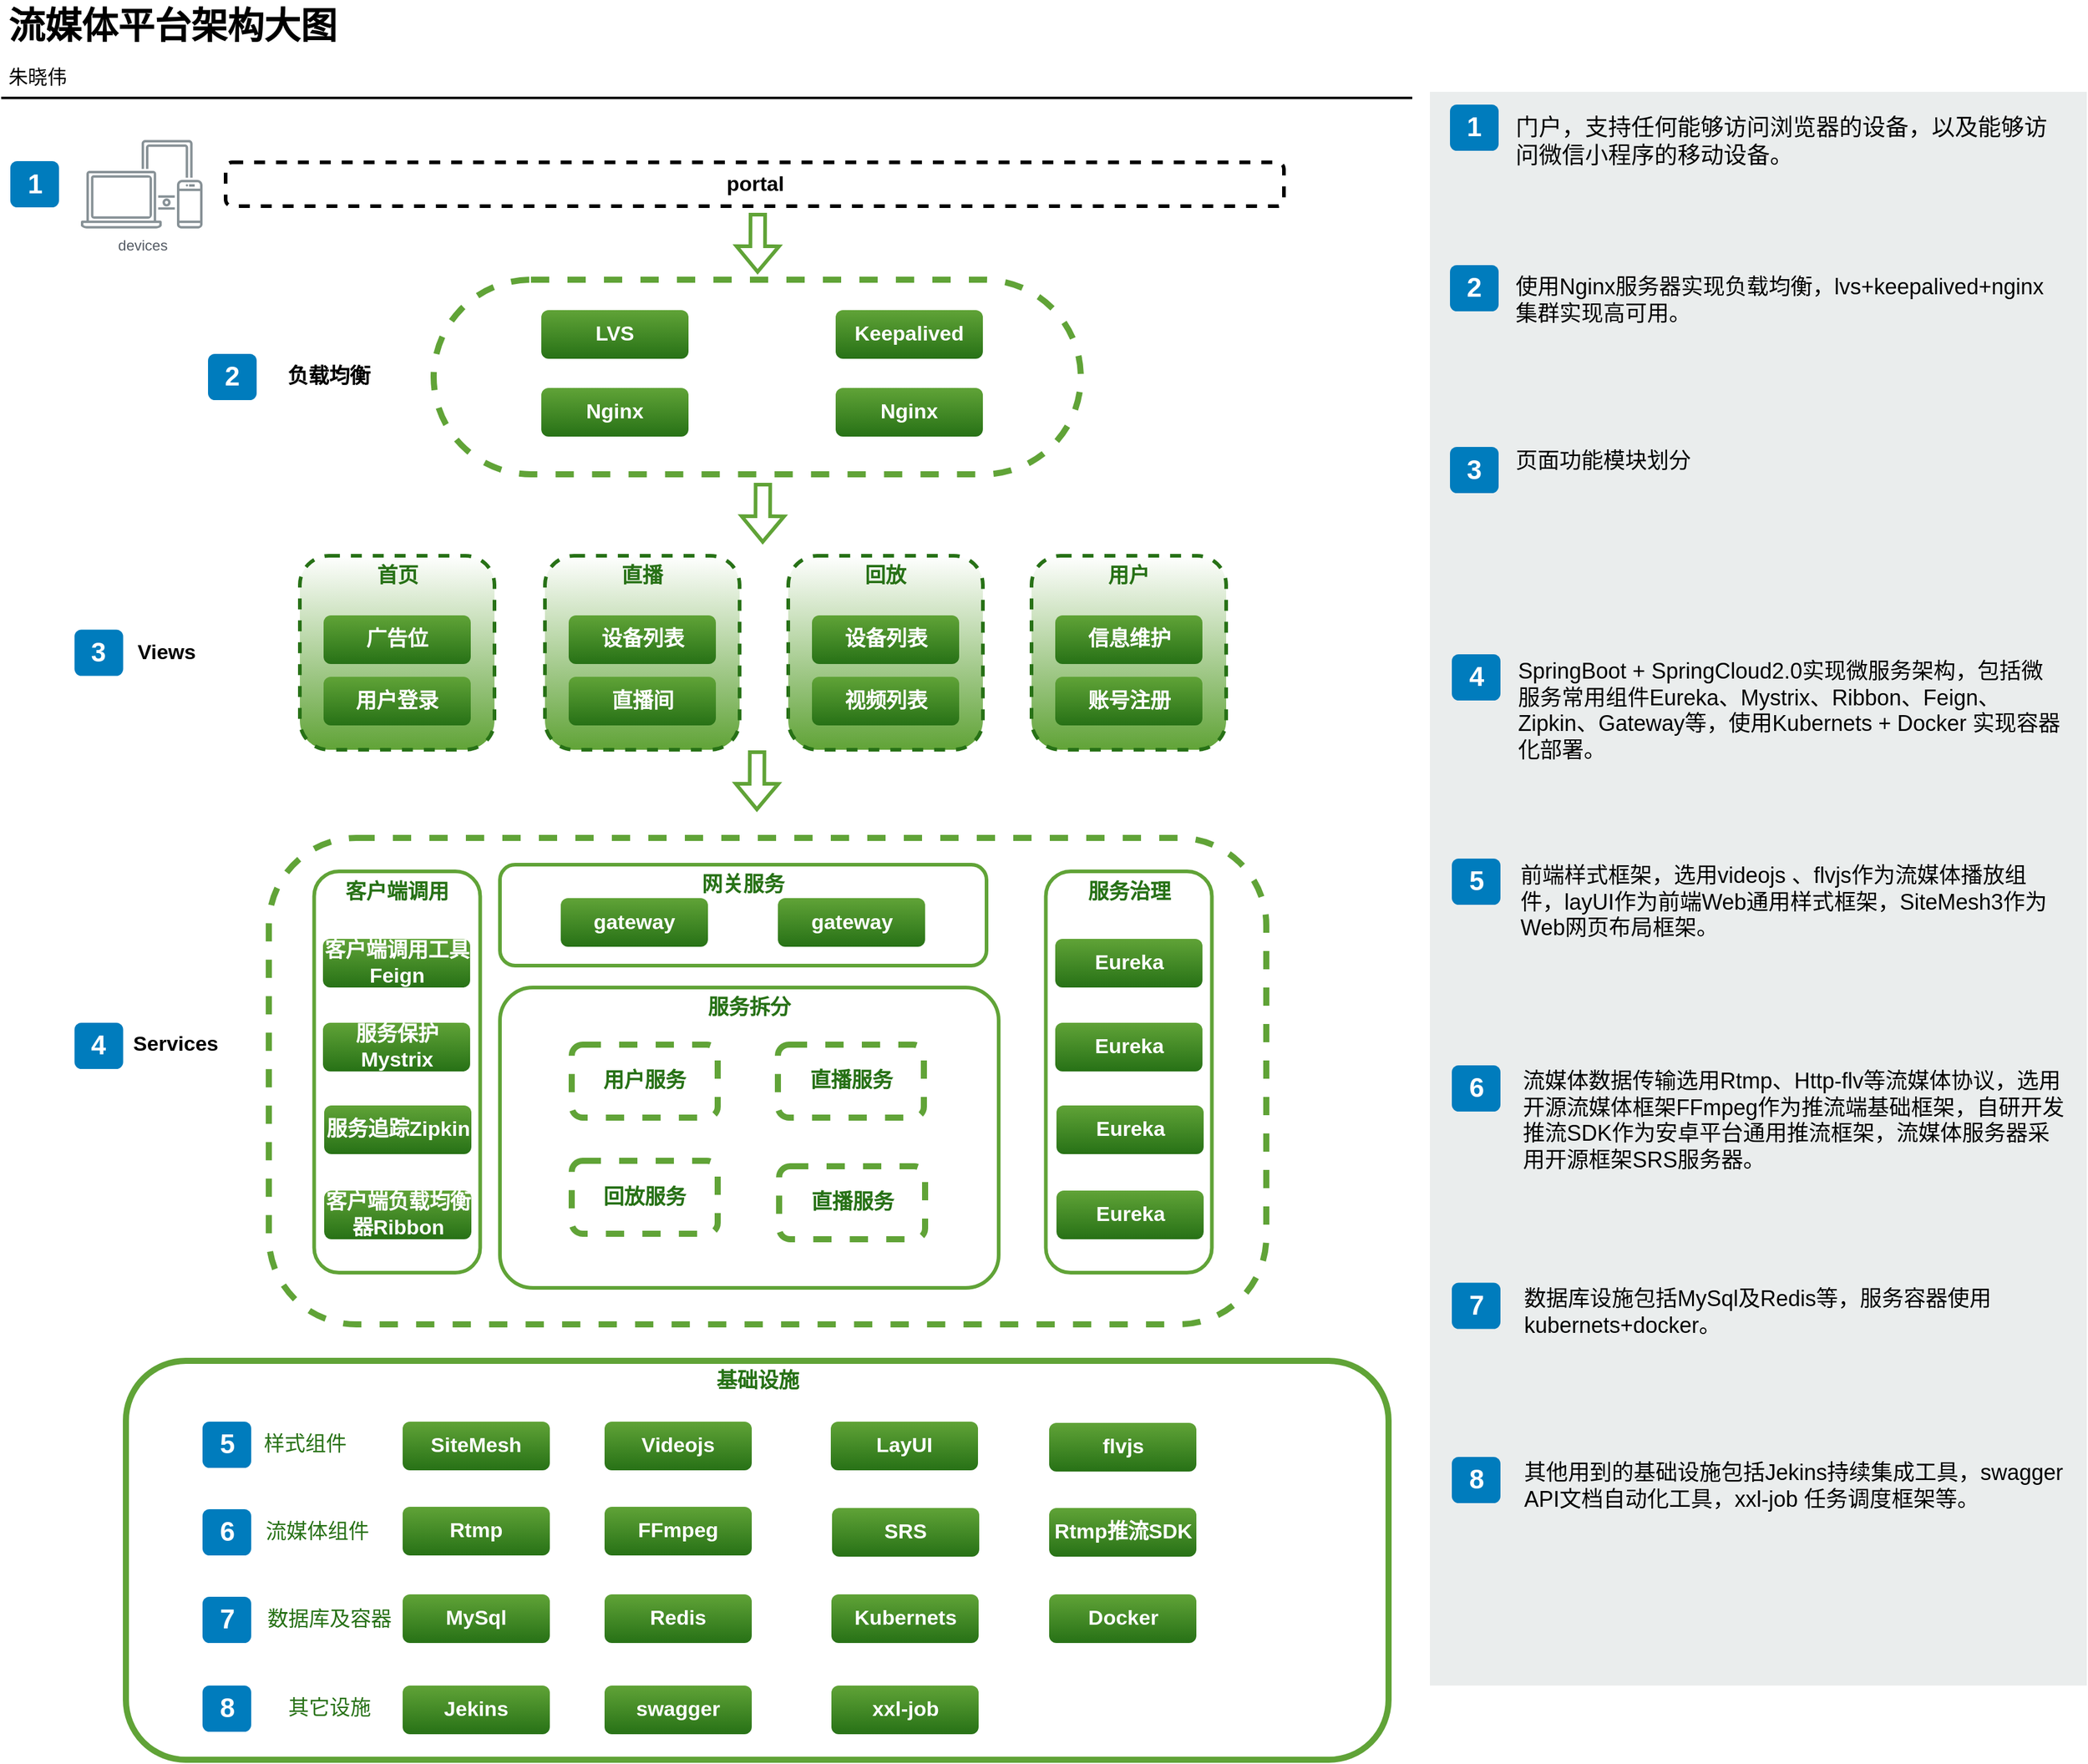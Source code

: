 <mxfile version="13.11.0" type="github">
  <diagram id="RvOlapnKrb3wd_bGB16z" name="Page-1">
    <mxGraphModel dx="846" dy="-2611" grid="1" gridSize="10" guides="1" tooltips="1" connect="1" arrows="1" fold="1" page="1" pageScale="1" pageWidth="827" pageHeight="1169" math="0" shadow="0">
      <root>
        <mxCell id="0" />
        <mxCell id="1" parent="0" />
        <mxCell id="OIX_POswV1e51lXpxc2r-35" value="流媒体平台架构大图" style="text;html=1;resizable=0;points=[];autosize=1;align=left;verticalAlign=top;spacingTop=-4;fontSize=30;fontStyle=1" parent="1" vertex="1">
          <mxGeometry x="1274" y="4063.5" width="290" height="40" as="geometry" />
        </mxCell>
        <mxCell id="OIX_POswV1e51lXpxc2r-36" value="朱晓伟" style="text;html=1;resizable=0;points=[];autosize=1;align=left;verticalAlign=top;spacingTop=-4;fontSize=16;" parent="1" vertex="1">
          <mxGeometry x="1274" y="4113.5" width="60" height="20" as="geometry" />
        </mxCell>
        <mxCell id="OIX_POswV1e51lXpxc2r-38" value="" style="line;strokeWidth=2;html=1;fontSize=14;" parent="1" vertex="1">
          <mxGeometry x="1270" y="4138.5" width="1160" height="10" as="geometry" />
        </mxCell>
        <mxCell id="OIX_POswV1e51lXpxc2r-60" value="" style="rounded=0;whiteSpace=wrap;html=1;fillColor=#EAEDED;fontSize=22;fontColor=#FFFFFF;strokeColor=none;labelBackgroundColor=none;" parent="1" vertex="1">
          <mxGeometry x="2444.5" y="4138.5" width="540" height="1310.5" as="geometry" />
        </mxCell>
        <mxCell id="OIX_POswV1e51lXpxc2r-61" value="1" style="rounded=1;whiteSpace=wrap;html=1;fillColor=#007CBD;strokeColor=none;fontColor=#FFFFFF;fontStyle=1;fontSize=22;labelBackgroundColor=none;" parent="1" vertex="1">
          <mxGeometry x="2461" y="4149" width="40" height="38" as="geometry" />
        </mxCell>
        <mxCell id="OIX_POswV1e51lXpxc2r-62" value="2" style="rounded=1;whiteSpace=wrap;html=1;fillColor=#007CBD;strokeColor=none;fontColor=#FFFFFF;fontStyle=1;fontSize=22;labelBackgroundColor=none;" parent="1" vertex="1">
          <mxGeometry x="2461" y="4281" width="40" height="38" as="geometry" />
        </mxCell>
        <mxCell id="OIX_POswV1e51lXpxc2r-63" value="3" style="rounded=1;whiteSpace=wrap;html=1;fillColor=#007CBD;strokeColor=none;fontColor=#FFFFFF;fontStyle=1;fontSize=22;labelBackgroundColor=none;" parent="1" vertex="1">
          <mxGeometry x="2461" y="4430.5" width="40" height="38" as="geometry" />
        </mxCell>
        <mxCell id="OIX_POswV1e51lXpxc2r-64" value="4" style="rounded=1;whiteSpace=wrap;html=1;fillColor=#007CBD;strokeColor=none;fontColor=#FFFFFF;fontStyle=1;fontSize=22;labelBackgroundColor=none;" parent="1" vertex="1">
          <mxGeometry x="2462.5" y="4601" width="40" height="38" as="geometry" />
        </mxCell>
        <mxCell id="OIX_POswV1e51lXpxc2r-65" value="5" style="rounded=1;whiteSpace=wrap;html=1;fillColor=#007CBD;strokeColor=none;fontColor=#FFFFFF;fontStyle=1;fontSize=22;labelBackgroundColor=none;" parent="1" vertex="1">
          <mxGeometry x="2462.5" y="4769" width="40" height="38" as="geometry" />
        </mxCell>
        <mxCell id="OIX_POswV1e51lXpxc2r-66" value="6" style="rounded=1;whiteSpace=wrap;html=1;fillColor=#007CBD;strokeColor=none;fontColor=#FFFFFF;fontStyle=1;fontSize=22;labelBackgroundColor=none;" parent="1" vertex="1">
          <mxGeometry x="2462.5" y="4939" width="40" height="38" as="geometry" />
        </mxCell>
        <mxCell id="OIX_POswV1e51lXpxc2r-67" value="7" style="rounded=1;whiteSpace=wrap;html=1;fillColor=#007CBD;strokeColor=none;fontColor=#FFFFFF;fontStyle=1;fontSize=22;labelBackgroundColor=none;" parent="1" vertex="1">
          <mxGeometry x="2462.5" y="5117.75" width="40" height="38" as="geometry" />
        </mxCell>
        <mxCell id="OIX_POswV1e51lXpxc2r-70" value="&lt;span style=&quot;font-size: 19px&quot;&gt;门户，支持任何能够访问浏览器的设备，以及能够访问微信小程序的移动设备。&lt;/span&gt;" style="text;html=1;align=left;verticalAlign=top;spacingTop=-4;fontSize=19;labelBackgroundColor=none;whiteSpace=wrap;" parent="1" vertex="1">
          <mxGeometry x="2512.5" y="4153.5" width="449" height="113" as="geometry" />
        </mxCell>
        <mxCell id="OIX_POswV1e51lXpxc2r-71" value="&lt;span style=&quot;font-size: 18px&quot;&gt;使用Nginx服务器实现负载均衡，lvs+keepalived+nginx集群实现高可用。&lt;/span&gt;" style="text;html=1;align=left;verticalAlign=top;spacingTop=-4;fontSize=18;labelBackgroundColor=none;whiteSpace=wrap;" parent="1" vertex="1">
          <mxGeometry x="2513" y="4286" width="450" height="115" as="geometry" />
        </mxCell>
        <mxCell id="OIX_POswV1e51lXpxc2r-72" value="页面功能模块划分" style="text;html=1;align=left;verticalAlign=top;spacingTop=-4;fontSize=18;labelBackgroundColor=none;whiteSpace=wrap;" parent="1" vertex="1">
          <mxGeometry x="2513" y="4429" width="450" height="117" as="geometry" />
        </mxCell>
        <mxCell id="OIX_POswV1e51lXpxc2r-73" value="SpringBoot + SpringCloud2.0实现微服务架构，包括微服务常用组件Eureka、Mystrix、Ribbon、Feign、Zipkin、Gateway等，使用Kubernets + Docker 实现容器化部署。" style="text;html=1;align=left;verticalAlign=top;spacingTop=-4;fontSize=18;labelBackgroundColor=none;whiteSpace=wrap;" parent="1" vertex="1">
          <mxGeometry x="2514.5" y="4601.5" width="450" height="121" as="geometry" />
        </mxCell>
        <mxCell id="OIX_POswV1e51lXpxc2r-74" value="&lt;span style=&quot;font-size: 18px;&quot;&gt;前端样式框架，选用videojs 、flvjs作为流媒体播放组件，layUI作为前端Web通用样式框架，SiteMesh3作为Web网页布局框架。&lt;/span&gt;" style="text;html=1;align=left;verticalAlign=top;spacingTop=-4;fontSize=18;labelBackgroundColor=none;whiteSpace=wrap;" parent="1" vertex="1">
          <mxGeometry x="2517" y="4769.5" width="449" height="114" as="geometry" />
        </mxCell>
        <mxCell id="OIX_POswV1e51lXpxc2r-75" value="&lt;span style=&quot;font-size: 18px;&quot;&gt;流媒体数据传输选用Rtmp、Http-flv等流媒体协议，选用开源流媒体框架FFmpeg作为推流端基础框架，自研开发推流SDK作为安卓平台通用推流框架，流媒体服务器采用开源框架SRS服务器。&lt;/span&gt;" style="text;html=1;align=left;verticalAlign=top;spacingTop=-4;fontSize=18;labelBackgroundColor=none;whiteSpace=wrap;" parent="1" vertex="1">
          <mxGeometry x="2519" y="4939" width="450" height="118" as="geometry" />
        </mxCell>
        <mxCell id="OIX_POswV1e51lXpxc2r-76" value="&lt;span style=&quot;font-size: 18px;&quot;&gt;数据库设施包括MySql及Redis等，服务容器使用kubernets+docker。&lt;/span&gt;" style="text;html=1;align=left;verticalAlign=top;spacingTop=-4;fontSize=18;labelBackgroundColor=none;whiteSpace=wrap;" parent="1" vertex="1">
          <mxGeometry x="2519.5" y="5117.75" width="449" height="113" as="geometry" />
        </mxCell>
        <mxCell id="OIX_POswV1e51lXpxc2r-82" value="devices" style="outlineConnect=0;gradientColor=none;fontColor=#545B64;strokeColor=none;fillColor=#879196;dashed=0;verticalLabelPosition=bottom;verticalAlign=top;align=center;html=1;fontSize=12;fontStyle=0;aspect=fixed;shape=mxgraph.aws4.illustration_devices;pointerEvents=1" parent="1" vertex="1">
          <mxGeometry x="1335.5" y="4178" width="100" height="73" as="geometry" />
        </mxCell>
        <mxCell id="OIX_POswV1e51lXpxc2r-83" value="&lt;b&gt;portal&lt;/b&gt;" style="rounded=1;whiteSpace=wrap;html=1;fontSize=17;dashed=1;strokeWidth=3;" parent="1" vertex="1">
          <mxGeometry x="1454.5" y="4196.5" width="870" height="36" as="geometry" />
        </mxCell>
        <mxCell id="OIX_POswV1e51lXpxc2r-84" value="1" style="rounded=1;whiteSpace=wrap;html=1;fillColor=#007CBD;strokeColor=none;fontColor=#FFFFFF;fontStyle=1;fontSize=22;" parent="1" vertex="1">
          <mxGeometry x="1277.5" y="4195.5" width="40" height="38" as="geometry" />
        </mxCell>
        <mxCell id="OIX_POswV1e51lXpxc2r-122" value="2" style="rounded=1;whiteSpace=wrap;html=1;fillColor=#007CBD;strokeColor=none;fontColor=#FFFFFF;fontStyle=1;fontSize=22;" parent="1" vertex="1">
          <mxGeometry x="1440" y="4354" width="40" height="38" as="geometry" />
        </mxCell>
        <mxCell id="OIX_POswV1e51lXpxc2r-121" value="" style="shape=flexArrow;endArrow=classic;html=1;fontSize=17;fontColor=#277116;strokeColor=#60A337;strokeWidth=3;sketch=0;rounded=0;" parent="1" edge="1">
          <mxGeometry x="1625.5" y="4238" width="50" height="50" as="geometry">
            <mxPoint x="1892" y="4238" as="sourcePoint" />
            <mxPoint x="1891.808" y="4288" as="targetPoint" />
          </mxGeometry>
        </mxCell>
        <mxCell id="OIX_POswV1e51lXpxc2r-117" value="" style="rounded=1;whiteSpace=wrap;html=1;dashed=1;strokeWidth=5;fillColor=#FFFFFF;fontSize=17;fontColor=#277116;strokeColor=#60A337;arcSize=50;" parent="1" vertex="1">
          <mxGeometry x="1625.5" y="4293" width="532" height="160" as="geometry" />
        </mxCell>
        <mxCell id="OIX_POswV1e51lXpxc2r-81" value="&lt;font color=&quot;#ffffff&quot; style=&quot;font-size: 17px&quot;&gt;Nginx&lt;/font&gt;" style="rounded=1;whiteSpace=wrap;html=1;gradientColor=#277116;fillColor=#60A337;fontSize=17;strokeColor=none;fontStyle=1" parent="1" vertex="1">
          <mxGeometry x="1714" y="4382" width="121" height="40" as="geometry" />
        </mxCell>
        <mxCell id="OIX_POswV1e51lXpxc2r-94" value="&lt;font color=&quot;#ffffff&quot; style=&quot;font-size: 17px&quot;&gt;LVS&lt;/font&gt;" style="rounded=1;whiteSpace=wrap;html=1;gradientColor=#277116;fillColor=#60A337;fontSize=17;strokeColor=none;fontStyle=1" parent="1" vertex="1">
          <mxGeometry x="1714" y="4318" width="121" height="40" as="geometry" />
        </mxCell>
        <mxCell id="OIX_POswV1e51lXpxc2r-95" value="&lt;font color=&quot;#ffffff&quot;&gt;Keepalived&lt;/font&gt;" style="rounded=1;whiteSpace=wrap;html=1;gradientColor=#277116;fillColor=#60A337;fontSize=17;strokeColor=none;fontStyle=1" parent="1" vertex="1">
          <mxGeometry x="1956" y="4318" width="121" height="40" as="geometry" />
        </mxCell>
        <mxCell id="OIX_POswV1e51lXpxc2r-124" value="&lt;font color=&quot;#ffffff&quot; style=&quot;font-size: 17px&quot;&gt;Nginx&lt;/font&gt;" style="rounded=1;whiteSpace=wrap;html=1;gradientColor=#277116;fillColor=#60A337;fontSize=17;strokeColor=none;fontStyle=1" parent="1" vertex="1">
          <mxGeometry x="1956" y="4382" width="121" height="40" as="geometry" />
        </mxCell>
        <mxCell id="OIX_POswV1e51lXpxc2r-127" value="" style="shape=flexArrow;endArrow=classic;html=1;fontSize=17;fontColor=#277116;strokeColor=#60A337;strokeWidth=3;sketch=0;rounded=0;" parent="1" edge="1">
          <mxGeometry x="1629.7" y="4460" width="50" height="50" as="geometry">
            <mxPoint x="1896.2" y="4460" as="sourcePoint" />
            <mxPoint x="1896.008" y="4510" as="targetPoint" />
          </mxGeometry>
        </mxCell>
        <mxCell id="OIX_POswV1e51lXpxc2r-128" value="3" style="rounded=1;whiteSpace=wrap;html=1;fillColor=#007CBD;strokeColor=none;fontColor=#FFFFFF;fontStyle=1;fontSize=22;" parent="1" vertex="1">
          <mxGeometry x="1330.25" y="4580.75" width="40" height="38" as="geometry" />
        </mxCell>
        <mxCell id="OIX_POswV1e51lXpxc2r-129" value="&lt;font color=&quot;#000000&quot;&gt;Views&lt;/font&gt;" style="text;html=1;strokeColor=none;fillColor=none;align=center;verticalAlign=middle;whiteSpace=wrap;rounded=0;fontSize=17;fontColor=#277116;fontStyle=1" parent="1" vertex="1">
          <mxGeometry x="1385.5" y="4589.75" width="40" height="20" as="geometry" />
        </mxCell>
        <mxCell id="OIX_POswV1e51lXpxc2r-130" value="&lt;font color=&quot;#000000&quot;&gt;负载均衡&lt;/font&gt;" style="text;html=1;strokeColor=none;fillColor=none;align=center;verticalAlign=middle;whiteSpace=wrap;rounded=0;fontSize=17;fontColor=#277116;fontStyle=1" parent="1" vertex="1">
          <mxGeometry x="1498" y="4363" width="83" height="20" as="geometry" />
        </mxCell>
        <mxCell id="OIX_POswV1e51lXpxc2r-154" value="4" style="rounded=1;whiteSpace=wrap;html=1;fillColor=#007CBD;strokeColor=none;fontColor=#FFFFFF;fontStyle=1;fontSize=22;" parent="1" vertex="1">
          <mxGeometry x="1330.25" y="4904" width="40" height="38" as="geometry" />
        </mxCell>
        <mxCell id="OIX_POswV1e51lXpxc2r-155" value="&lt;font color=&quot;#000000&quot;&gt;Services&lt;/font&gt;" style="text;html=1;strokeColor=none;fillColor=none;align=center;verticalAlign=middle;whiteSpace=wrap;rounded=0;fontSize=17;fontColor=#277116;fontStyle=1" parent="1" vertex="1">
          <mxGeometry x="1385.5" y="4911.5" width="54.5" height="20" as="geometry" />
        </mxCell>
        <mxCell id="OIX_POswV1e51lXpxc2r-172" value="" style="group" parent="1" vertex="1" connectable="0">
          <mxGeometry x="1490" y="4752" width="820" height="400" as="geometry" />
        </mxCell>
        <mxCell id="OIX_POswV1e51lXpxc2r-149" value="" style="rounded=1;whiteSpace=wrap;html=1;dashed=1;strokeWidth=5;fillColor=#FFFFFF;fontSize=17;fontColor=#277116;strokeColor=#60A337;arcSize=18;" parent="OIX_POswV1e51lXpxc2r-172" vertex="1">
          <mxGeometry width="820" height="400" as="geometry" />
        </mxCell>
        <mxCell id="OIX_POswV1e51lXpxc2r-150" value="服务拆分" style="rounded=1;whiteSpace=wrap;html=1;strokeColor=#60A337;strokeWidth=3;fillColor=#FFFFFF;gradientColor=none;fontSize=17;fontColor=#277116;arcSize=11;fontStyle=1;verticalAlign=top;" parent="OIX_POswV1e51lXpxc2r-172" vertex="1">
          <mxGeometry x="190" y="123" width="410" height="247" as="geometry" />
        </mxCell>
        <mxCell id="OIX_POswV1e51lXpxc2r-152" value="&lt;b&gt;网关服务&lt;/b&gt;" style="rounded=1;whiteSpace=wrap;html=1;strokeColor=#60A337;strokeWidth=3;fillColor=#FFFFFF;gradientColor=none;fontSize=17;fontColor=#277116;verticalAlign=top;" parent="OIX_POswV1e51lXpxc2r-172" vertex="1">
          <mxGeometry x="190" y="22" width="400" height="83" as="geometry" />
        </mxCell>
        <mxCell id="OIX_POswV1e51lXpxc2r-102" value="&lt;font color=&quot;#ffffff&quot; style=&quot;font-size: 17px&quot;&gt;gateway&lt;/font&gt;" style="rounded=1;whiteSpace=wrap;html=1;gradientColor=#277116;fillColor=#60A337;fontSize=17;strokeColor=none;fontStyle=1" parent="OIX_POswV1e51lXpxc2r-172" vertex="1">
          <mxGeometry x="240" y="49.5" width="121" height="40" as="geometry" />
        </mxCell>
        <mxCell id="OIX_POswV1e51lXpxc2r-153" value="&lt;font color=&quot;#ffffff&quot; style=&quot;font-size: 17px&quot;&gt;gateway&lt;/font&gt;" style="rounded=1;whiteSpace=wrap;html=1;gradientColor=#277116;fillColor=#60A337;fontSize=17;strokeColor=none;fontStyle=1" parent="OIX_POswV1e51lXpxc2r-172" vertex="1">
          <mxGeometry x="418.5" y="49.5" width="121" height="40" as="geometry" />
        </mxCell>
        <mxCell id="OIX_POswV1e51lXpxc2r-156" value="&lt;b&gt;服务治理&lt;/b&gt;" style="rounded=1;whiteSpace=wrap;html=1;strokeColor=#60A337;strokeWidth=3;fillColor=#FFFFFF;gradientColor=none;fontSize=17;fontColor=#277116;verticalAlign=top;" parent="OIX_POswV1e51lXpxc2r-172" vertex="1">
          <mxGeometry x="638.75" y="27.5" width="136.5" height="330" as="geometry" />
        </mxCell>
        <mxCell id="OIX_POswV1e51lXpxc2r-99" value="&lt;font color=&quot;#ffffff&quot; style=&quot;font-size: 17px&quot;&gt;Eureka&lt;/font&gt;" style="rounded=1;whiteSpace=wrap;html=1;gradientColor=#277116;fillColor=#60A337;fontSize=17;strokeColor=none;fontStyle=1" parent="OIX_POswV1e51lXpxc2r-172" vertex="1">
          <mxGeometry x="646.5" y="83" width="121" height="40" as="geometry" />
        </mxCell>
        <mxCell id="OIX_POswV1e51lXpxc2r-157" value="&lt;font color=&quot;#ffffff&quot; style=&quot;font-size: 17px&quot;&gt;Eureka&lt;/font&gt;" style="rounded=1;whiteSpace=wrap;html=1;gradientColor=#277116;fillColor=#60A337;fontSize=17;strokeColor=none;fontStyle=1" parent="OIX_POswV1e51lXpxc2r-172" vertex="1">
          <mxGeometry x="646.5" y="152" width="121" height="40" as="geometry" />
        </mxCell>
        <mxCell id="OIX_POswV1e51lXpxc2r-158" value="&lt;font color=&quot;#ffffff&quot; style=&quot;font-size: 17px&quot;&gt;Eureka&lt;/font&gt;" style="rounded=1;whiteSpace=wrap;html=1;gradientColor=#277116;fillColor=#60A337;fontSize=17;strokeColor=none;fontStyle=1" parent="OIX_POswV1e51lXpxc2r-172" vertex="1">
          <mxGeometry x="647.5" y="220" width="121" height="40" as="geometry" />
        </mxCell>
        <mxCell id="OIX_POswV1e51lXpxc2r-159" value="&lt;font color=&quot;#ffffff&quot; style=&quot;font-size: 17px&quot;&gt;Eureka&lt;/font&gt;" style="rounded=1;whiteSpace=wrap;html=1;gradientColor=#277116;fillColor=#60A337;fontSize=17;strokeColor=none;fontStyle=1" parent="OIX_POswV1e51lXpxc2r-172" vertex="1">
          <mxGeometry x="647.5" y="290" width="121" height="40" as="geometry" />
        </mxCell>
        <mxCell id="OIX_POswV1e51lXpxc2r-160" value="&lt;b&gt;客户端调用&lt;/b&gt;" style="rounded=1;whiteSpace=wrap;html=1;strokeColor=#60A337;strokeWidth=3;fillColor=#FFFFFF;gradientColor=none;fontSize=17;fontColor=#277116;verticalAlign=top;" parent="OIX_POswV1e51lXpxc2r-172" vertex="1">
          <mxGeometry x="37.25" y="27.5" width="136.5" height="330" as="geometry" />
        </mxCell>
        <mxCell id="OIX_POswV1e51lXpxc2r-161" value="&lt;span style=&quot;color: rgb(255 , 255 , 255)&quot;&gt;客户端调用工具Feign&lt;/span&gt;" style="rounded=1;whiteSpace=wrap;html=1;gradientColor=#277116;fillColor=#60A337;fontSize=17;strokeColor=none;fontStyle=1" parent="OIX_POswV1e51lXpxc2r-172" vertex="1">
          <mxGeometry x="44.5" y="83" width="121" height="40" as="geometry" />
        </mxCell>
        <mxCell id="OIX_POswV1e51lXpxc2r-162" value="&lt;font color=&quot;#ffffff&quot;&gt;服务保护Mystrix&lt;/font&gt;" style="rounded=1;whiteSpace=wrap;html=1;gradientColor=#277116;fillColor=#60A337;fontSize=17;strokeColor=none;fontStyle=1" parent="OIX_POswV1e51lXpxc2r-172" vertex="1">
          <mxGeometry x="44.5" y="152" width="121" height="40" as="geometry" />
        </mxCell>
        <mxCell id="OIX_POswV1e51lXpxc2r-163" value="&lt;font color=&quot;#ffffff&quot;&gt;服务追踪Zipkin&lt;/font&gt;" style="rounded=1;whiteSpace=wrap;html=1;gradientColor=#277116;fillColor=#60A337;fontSize=17;strokeColor=none;fontStyle=1" parent="OIX_POswV1e51lXpxc2r-172" vertex="1">
          <mxGeometry x="45.5" y="220" width="121" height="40" as="geometry" />
        </mxCell>
        <mxCell id="OIX_POswV1e51lXpxc2r-164" value="&lt;font color=&quot;#ffffff&quot;&gt;客户端负载均衡器Ribbon&lt;/font&gt;" style="rounded=1;whiteSpace=wrap;html=1;gradientColor=#277116;fillColor=#60A337;fontSize=17;strokeColor=none;fontStyle=1" parent="OIX_POswV1e51lXpxc2r-172" vertex="1">
          <mxGeometry x="45.5" y="290" width="121" height="40" as="geometry" />
        </mxCell>
        <mxCell id="OIX_POswV1e51lXpxc2r-165" value="用户服务" style="rounded=1;whiteSpace=wrap;html=1;strokeColor=#60A337;strokeWidth=5;fillColor=#FFFFFF;gradientColor=none;fontSize=17;fontColor=#277116;dashed=1;fontStyle=1" parent="OIX_POswV1e51lXpxc2r-172" vertex="1">
          <mxGeometry x="249" y="170" width="120" height="60" as="geometry" />
        </mxCell>
        <mxCell id="OIX_POswV1e51lXpxc2r-169" value="直播服务" style="rounded=1;whiteSpace=wrap;html=1;strokeColor=#60A337;strokeWidth=5;fillColor=#FFFFFF;gradientColor=none;fontSize=17;fontColor=#277116;dashed=1;fontStyle=1" parent="OIX_POswV1e51lXpxc2r-172" vertex="1">
          <mxGeometry x="418.5" y="170" width="120" height="60" as="geometry" />
        </mxCell>
        <mxCell id="OIX_POswV1e51lXpxc2r-170" value="回放服务" style="rounded=1;whiteSpace=wrap;html=1;strokeColor=#60A337;strokeWidth=5;fillColor=#FFFFFF;gradientColor=none;fontSize=17;fontColor=#277116;dashed=1;fontStyle=1" parent="OIX_POswV1e51lXpxc2r-172" vertex="1">
          <mxGeometry x="249" y="265.5" width="120" height="60" as="geometry" />
        </mxCell>
        <mxCell id="OIX_POswV1e51lXpxc2r-171" value="直播服务" style="rounded=1;whiteSpace=wrap;html=1;strokeColor=#60A337;strokeWidth=5;fillColor=#FFFFFF;gradientColor=none;fontSize=17;fontColor=#277116;dashed=1;fontStyle=1" parent="OIX_POswV1e51lXpxc2r-172" vertex="1">
          <mxGeometry x="419.5" y="270" width="120" height="60" as="geometry" />
        </mxCell>
        <mxCell id="OIX_POswV1e51lXpxc2r-173" value="" style="group" parent="1" vertex="1" connectable="0">
          <mxGeometry x="1515.5" y="4520" width="761.5" height="159.5" as="geometry" />
        </mxCell>
        <mxCell id="OIX_POswV1e51lXpxc2r-141" value="" style="group" parent="OIX_POswV1e51lXpxc2r-173" vertex="1" connectable="0">
          <mxGeometry x="401.5" width="160" height="159.5" as="geometry" />
        </mxCell>
        <mxCell id="OIX_POswV1e51lXpxc2r-138" value="回放" style="rounded=1;whiteSpace=wrap;html=1;fontSize=17;strokeColor=#277116;strokeWidth=3;fontColor=#277116;fontStyle=1;dashed=1;fillColor=#FFFFFF;gradientColor=#60A337;verticalAlign=top;" parent="OIX_POswV1e51lXpxc2r-141" vertex="1">
          <mxGeometry width="160" height="159.5" as="geometry" />
        </mxCell>
        <mxCell id="OIX_POswV1e51lXpxc2r-139" value="&lt;font color=&quot;#ffffff&quot; style=&quot;font-size: 17px&quot;&gt;视频列表&lt;/font&gt;" style="rounded=1;whiteSpace=wrap;html=1;gradientColor=#277116;fillColor=#60A337;fontSize=17;strokeColor=none;fontStyle=1" parent="OIX_POswV1e51lXpxc2r-141" vertex="1">
          <mxGeometry x="19.5" y="99.5" width="121" height="40" as="geometry" />
        </mxCell>
        <mxCell id="OIX_POswV1e51lXpxc2r-140" value="&lt;font color=&quot;#ffffff&quot; style=&quot;font-size: 17px&quot;&gt;设备列表&lt;/font&gt;" style="rounded=1;whiteSpace=wrap;html=1;gradientColor=#277116;fillColor=#60A337;fontSize=17;strokeColor=none;fontStyle=1" parent="OIX_POswV1e51lXpxc2r-141" vertex="1">
          <mxGeometry x="19.5" y="49" width="121" height="40" as="geometry" />
        </mxCell>
        <mxCell id="OIX_POswV1e51lXpxc2r-142" value="" style="group" parent="OIX_POswV1e51lXpxc2r-173" vertex="1" connectable="0">
          <mxGeometry x="201.5" width="160" height="159.5" as="geometry" />
        </mxCell>
        <mxCell id="OIX_POswV1e51lXpxc2r-135" value="直播" style="rounded=1;whiteSpace=wrap;html=1;fontSize=17;strokeColor=#277116;strokeWidth=3;fontColor=#277116;fontStyle=1;dashed=1;fillColor=#FFFFFF;gradientColor=#60A337;verticalAlign=top;" parent="OIX_POswV1e51lXpxc2r-142" vertex="1">
          <mxGeometry width="160" height="159.5" as="geometry" />
        </mxCell>
        <mxCell id="OIX_POswV1e51lXpxc2r-136" value="&lt;font color=&quot;#ffffff&quot; style=&quot;font-size: 17px&quot;&gt;直播间&lt;/font&gt;" style="rounded=1;whiteSpace=wrap;html=1;gradientColor=#277116;fillColor=#60A337;fontSize=17;strokeColor=none;fontStyle=1" parent="OIX_POswV1e51lXpxc2r-142" vertex="1">
          <mxGeometry x="19.5" y="99.5" width="121" height="40" as="geometry" />
        </mxCell>
        <mxCell id="OIX_POswV1e51lXpxc2r-137" value="&lt;font color=&quot;#ffffff&quot; style=&quot;font-size: 17px&quot;&gt;设备列表&lt;/font&gt;" style="rounded=1;whiteSpace=wrap;html=1;gradientColor=#277116;fillColor=#60A337;fontSize=17;strokeColor=none;fontStyle=1" parent="OIX_POswV1e51lXpxc2r-142" vertex="1">
          <mxGeometry x="19.5" y="49" width="121" height="40" as="geometry" />
        </mxCell>
        <mxCell id="OIX_POswV1e51lXpxc2r-143" value="" style="group" parent="OIX_POswV1e51lXpxc2r-173" vertex="1" connectable="0">
          <mxGeometry width="160" height="159.5" as="geometry" />
        </mxCell>
        <mxCell id="OIX_POswV1e51lXpxc2r-132" value="首页" style="rounded=1;whiteSpace=wrap;html=1;fontSize=17;strokeColor=#277116;strokeWidth=3;fontColor=#277116;fontStyle=1;dashed=1;fillColor=#FFFFFF;gradientColor=#60A337;verticalAlign=top;" parent="OIX_POswV1e51lXpxc2r-143" vertex="1">
          <mxGeometry width="160" height="159.5" as="geometry" />
        </mxCell>
        <mxCell id="OIX_POswV1e51lXpxc2r-133" value="&lt;font color=&quot;#ffffff&quot; style=&quot;font-size: 17px&quot;&gt;用户登录&lt;/font&gt;" style="rounded=1;whiteSpace=wrap;html=1;gradientColor=#277116;fillColor=#60A337;fontSize=17;strokeColor=none;fontStyle=1" parent="OIX_POswV1e51lXpxc2r-143" vertex="1">
          <mxGeometry x="19.5" y="99.5" width="121" height="40" as="geometry" />
        </mxCell>
        <mxCell id="OIX_POswV1e51lXpxc2r-134" value="&lt;font color=&quot;#ffffff&quot; style=&quot;font-size: 17px&quot;&gt;广告位&lt;/font&gt;" style="rounded=1;whiteSpace=wrap;html=1;gradientColor=#277116;fillColor=#60A337;fontSize=17;strokeColor=none;fontStyle=1" parent="OIX_POswV1e51lXpxc2r-143" vertex="1">
          <mxGeometry x="19.5" y="49" width="121" height="40" as="geometry" />
        </mxCell>
        <mxCell id="OIX_POswV1e51lXpxc2r-144" value="" style="group" parent="OIX_POswV1e51lXpxc2r-173" vertex="1" connectable="0">
          <mxGeometry x="601.5" width="160" height="159.5" as="geometry" />
        </mxCell>
        <mxCell id="OIX_POswV1e51lXpxc2r-145" value="用户" style="rounded=1;whiteSpace=wrap;html=1;fontSize=17;strokeColor=#277116;strokeWidth=3;fontColor=#277116;fontStyle=1;dashed=1;fillColor=#FFFFFF;gradientColor=#60A337;verticalAlign=top;" parent="OIX_POswV1e51lXpxc2r-144" vertex="1">
          <mxGeometry width="160" height="159.5" as="geometry" />
        </mxCell>
        <mxCell id="OIX_POswV1e51lXpxc2r-146" value="&lt;font color=&quot;#ffffff&quot;&gt;账号注册&lt;/font&gt;" style="rounded=1;whiteSpace=wrap;html=1;gradientColor=#277116;fillColor=#60A337;fontSize=17;strokeColor=none;fontStyle=1" parent="OIX_POswV1e51lXpxc2r-144" vertex="1">
          <mxGeometry x="19.5" y="99.5" width="121" height="40" as="geometry" />
        </mxCell>
        <mxCell id="OIX_POswV1e51lXpxc2r-147" value="&lt;font color=&quot;#ffffff&quot; style=&quot;font-size: 17px&quot;&gt;信息维护&lt;/font&gt;" style="rounded=1;whiteSpace=wrap;html=1;gradientColor=#277116;fillColor=#60A337;fontSize=17;strokeColor=none;fontStyle=1" parent="OIX_POswV1e51lXpxc2r-144" vertex="1">
          <mxGeometry x="19.5" y="49" width="121" height="40" as="geometry" />
        </mxCell>
        <mxCell id="OIX_POswV1e51lXpxc2r-174" value="" style="shape=flexArrow;endArrow=classic;html=1;fontSize=17;fontColor=#277116;strokeColor=#60A337;strokeWidth=3;sketch=0;rounded=0;" parent="1" edge="1">
          <mxGeometry x="1624.91" y="4680" width="50" height="50" as="geometry">
            <mxPoint x="1891.41" y="4680" as="sourcePoint" />
            <mxPoint x="1891.218" y="4730" as="targetPoint" />
          </mxGeometry>
        </mxCell>
        <mxCell id="OIX_POswV1e51lXpxc2r-175" value="基础设施" style="rounded=1;whiteSpace=wrap;html=1;strokeColor=#60A337;strokeWidth=5;fillColor=#FFFFFF;gradientColor=none;fontSize=17;fontColor=#277116;verticalAlign=top;fontStyle=1" parent="1" vertex="1">
          <mxGeometry x="1372.5" y="5182" width="1038" height="328" as="geometry" />
        </mxCell>
        <mxCell id="OIX_POswV1e51lXpxc2r-202" value="5" style="rounded=1;whiteSpace=wrap;html=1;fillColor=#007CBD;strokeColor=none;fontColor=#FFFFFF;fontStyle=1;fontSize=22;" parent="1" vertex="1">
          <mxGeometry x="1435.5" y="5232" width="40" height="38" as="geometry" />
        </mxCell>
        <mxCell id="OIX_POswV1e51lXpxc2r-203" value="6" style="rounded=1;whiteSpace=wrap;html=1;fillColor=#007CBD;strokeColor=none;fontColor=#FFFFFF;fontStyle=1;fontSize=22;" parent="1" vertex="1">
          <mxGeometry x="1435.5" y="5304" width="40" height="38" as="geometry" />
        </mxCell>
        <mxCell id="OIX_POswV1e51lXpxc2r-204" value="7" style="rounded=1;whiteSpace=wrap;html=1;fillColor=#007CBD;strokeColor=none;fontColor=#FFFFFF;fontStyle=1;fontSize=22;" parent="1" vertex="1">
          <mxGeometry x="1435.5" y="5376" width="40" height="38" as="geometry" />
        </mxCell>
        <mxCell id="OIX_POswV1e51lXpxc2r-205" value="样式组件" style="text;html=1;strokeColor=none;fillColor=none;align=center;verticalAlign=middle;whiteSpace=wrap;rounded=0;fontSize=17;fontColor=#277116;" parent="1" vertex="1">
          <mxGeometry x="1483.5" y="5241" width="72" height="20" as="geometry" />
        </mxCell>
        <mxCell id="OIX_POswV1e51lXpxc2r-206" value="流媒体组件" style="text;html=1;strokeColor=none;fillColor=none;align=center;verticalAlign=middle;whiteSpace=wrap;rounded=0;fontSize=17;fontColor=#277116;" parent="1" vertex="1">
          <mxGeometry x="1483.5" y="5313" width="92" height="20" as="geometry" />
        </mxCell>
        <mxCell id="OIX_POswV1e51lXpxc2r-207" value="数据库及容器" style="text;html=1;strokeColor=none;fillColor=none;align=center;verticalAlign=middle;whiteSpace=wrap;rounded=0;fontSize=17;fontColor=#277116;" parent="1" vertex="1">
          <mxGeometry x="1483.5" y="5385" width="112" height="20" as="geometry" />
        </mxCell>
        <mxCell id="OIX_POswV1e51lXpxc2r-108" value="&lt;font color=&quot;#ffffff&quot; style=&quot;font-size: 17px&quot;&gt;flvjs&lt;/font&gt;" style="rounded=1;whiteSpace=wrap;html=1;gradientColor=#277116;fillColor=#60A337;fontSize=17;strokeColor=none;fontStyle=1" parent="1" vertex="1">
          <mxGeometry x="2131.5" y="5233" width="121" height="40" as="geometry" />
        </mxCell>
        <mxCell id="OIX_POswV1e51lXpxc2r-107" value="&lt;font color=&quot;#ffffff&quot; style=&quot;font-size: 17px&quot;&gt;SRS&lt;/font&gt;" style="rounded=1;whiteSpace=wrap;html=1;gradientColor=#277116;fillColor=#60A337;fontSize=17;strokeColor=none;fontStyle=1" parent="1" vertex="1">
          <mxGeometry x="1953" y="5303" width="121" height="40" as="geometry" />
        </mxCell>
        <mxCell id="OIX_POswV1e51lXpxc2r-116" value="&lt;font color=&quot;#ffffff&quot; style=&quot;font-size: 17px&quot;&gt;Rtmp推流SDK&lt;/font&gt;" style="rounded=1;whiteSpace=wrap;html=1;gradientColor=#277116;fillColor=#60A337;fontSize=17;strokeColor=none;fontStyle=1" parent="1" vertex="1">
          <mxGeometry x="2131.5" y="5303" width="121" height="40" as="geometry" />
        </mxCell>
        <mxCell id="OIX_POswV1e51lXpxc2r-186" value="&lt;font color=&quot;#ffffff&quot; style=&quot;font-size: 17px&quot;&gt;SiteMesh&lt;/font&gt;" style="rounded=1;whiteSpace=wrap;html=1;gradientColor=#277116;fillColor=#60A337;fontSize=17;strokeColor=none;fontStyle=1" parent="1" vertex="1">
          <mxGeometry x="1600" y="5232" width="121" height="40" as="geometry" />
        </mxCell>
        <mxCell id="OIX_POswV1e51lXpxc2r-187" value="&lt;font color=&quot;#ffffff&quot; style=&quot;font-size: 17px&quot;&gt;Rtmp&lt;/font&gt;" style="rounded=1;whiteSpace=wrap;html=1;gradientColor=#277116;fillColor=#60A337;fontSize=17;strokeColor=none;fontStyle=1" parent="1" vertex="1">
          <mxGeometry x="1600" y="5302" width="121" height="40" as="geometry" />
        </mxCell>
        <mxCell id="OIX_POswV1e51lXpxc2r-188" value="&lt;font color=&quot;#ffffff&quot; style=&quot;font-size: 17px&quot;&gt;MySql&lt;/font&gt;" style="rounded=1;whiteSpace=wrap;html=1;gradientColor=#277116;fillColor=#60A337;fontSize=17;strokeColor=none;fontStyle=1" parent="1" vertex="1">
          <mxGeometry x="1600" y="5374" width="121" height="40" as="geometry" />
        </mxCell>
        <mxCell id="OIX_POswV1e51lXpxc2r-189" value="&lt;font color=&quot;#ffffff&quot; style=&quot;font-size: 17px&quot;&gt;Redis&lt;/font&gt;" style="rounded=1;whiteSpace=wrap;html=1;gradientColor=#277116;fillColor=#60A337;fontSize=17;strokeColor=none;fontStyle=1" parent="1" vertex="1">
          <mxGeometry x="1766" y="5374" width="121" height="40" as="geometry" />
        </mxCell>
        <mxCell id="OIX_POswV1e51lXpxc2r-190" value="&lt;font color=&quot;#ffffff&quot; style=&quot;font-size: 17px&quot;&gt;FFmpeg&lt;/font&gt;" style="rounded=1;whiteSpace=wrap;html=1;gradientColor=#277116;fillColor=#60A337;fontSize=17;strokeColor=none;fontStyle=1" parent="1" vertex="1">
          <mxGeometry x="1766" y="5302" width="121" height="40" as="geometry" />
        </mxCell>
        <mxCell id="OIX_POswV1e51lXpxc2r-191" value="&lt;font color=&quot;#ffffff&quot; style=&quot;font-size: 17px&quot;&gt;Videojs&lt;/font&gt;" style="rounded=1;whiteSpace=wrap;html=1;gradientColor=#277116;fillColor=#60A337;fontSize=17;strokeColor=none;fontStyle=1" parent="1" vertex="1">
          <mxGeometry x="1766" y="5232" width="121" height="40" as="geometry" />
        </mxCell>
        <mxCell id="OIX_POswV1e51lXpxc2r-192" value="&lt;font color=&quot;#ffffff&quot; style=&quot;font-size: 17px&quot;&gt;LayUI&lt;/font&gt;" style="rounded=1;whiteSpace=wrap;html=1;gradientColor=#277116;fillColor=#60A337;fontSize=17;strokeColor=none;fontStyle=1" parent="1" vertex="1">
          <mxGeometry x="1952" y="5232" width="121" height="40" as="geometry" />
        </mxCell>
        <mxCell id="OIX_POswV1e51lXpxc2r-193" value="&lt;font color=&quot;#ffffff&quot; style=&quot;font-size: 17px&quot;&gt;Kubernets&lt;/font&gt;" style="rounded=1;whiteSpace=wrap;html=1;gradientColor=#277116;fillColor=#60A337;fontSize=17;strokeColor=none;fontStyle=1" parent="1" vertex="1">
          <mxGeometry x="1952.5" y="5374" width="121" height="40" as="geometry" />
        </mxCell>
        <mxCell id="OIX_POswV1e51lXpxc2r-194" value="&lt;font color=&quot;#ffffff&quot; style=&quot;font-size: 17px&quot;&gt;Docker&lt;/font&gt;" style="rounded=1;whiteSpace=wrap;html=1;gradientColor=#277116;fillColor=#60A337;fontSize=17;strokeColor=none;fontStyle=1" parent="1" vertex="1">
          <mxGeometry x="2131.5" y="5374" width="121" height="40" as="geometry" />
        </mxCell>
        <mxCell id="__yXxtB829XUX6g-KvOF-2" value="&lt;font color=&quot;#ffffff&quot; style=&quot;font-size: 17px&quot;&gt;Jekins&lt;/font&gt;" style="rounded=1;whiteSpace=wrap;html=1;gradientColor=#277116;fillColor=#60A337;fontSize=17;strokeColor=none;fontStyle=1" vertex="1" parent="1">
          <mxGeometry x="1600" y="5449" width="121" height="40" as="geometry" />
        </mxCell>
        <mxCell id="__yXxtB829XUX6g-KvOF-3" value="&lt;font color=&quot;#ffffff&quot; style=&quot;font-size: 17px&quot;&gt;swagger&lt;/font&gt;" style="rounded=1;whiteSpace=wrap;html=1;gradientColor=#277116;fillColor=#60A337;fontSize=17;strokeColor=none;fontStyle=1" vertex="1" parent="1">
          <mxGeometry x="1766" y="5449" width="121" height="40" as="geometry" />
        </mxCell>
        <mxCell id="__yXxtB829XUX6g-KvOF-4" value="&lt;font color=&quot;#ffffff&quot; style=&quot;font-size: 17px&quot;&gt;xxl-job&lt;/font&gt;" style="rounded=1;whiteSpace=wrap;html=1;gradientColor=#277116;fillColor=#60A337;fontSize=17;strokeColor=none;fontStyle=1" vertex="1" parent="1">
          <mxGeometry x="1952.5" y="5449" width="121" height="40" as="geometry" />
        </mxCell>
        <mxCell id="__yXxtB829XUX6g-KvOF-5" value="8" style="rounded=1;whiteSpace=wrap;html=1;fillColor=#007CBD;strokeColor=none;fontColor=#FFFFFF;fontStyle=1;fontSize=22;" vertex="1" parent="1">
          <mxGeometry x="1435.5" y="5449" width="40" height="38" as="geometry" />
        </mxCell>
        <mxCell id="__yXxtB829XUX6g-KvOF-6" value="其它设施" style="text;html=1;strokeColor=none;fillColor=none;align=center;verticalAlign=middle;whiteSpace=wrap;rounded=0;fontSize=17;fontColor=#277116;" vertex="1" parent="1">
          <mxGeometry x="1483.5" y="5458" width="112" height="20" as="geometry" />
        </mxCell>
        <mxCell id="__yXxtB829XUX6g-KvOF-7" value="&lt;span style=&quot;font-size: 18px&quot;&gt;其他用到的基础设施包括Jekins持续集成工具，swagger API文档自动化工具，xxl-job 任务调度框架等。&lt;/span&gt;" style="text;html=1;align=left;verticalAlign=top;spacingTop=-4;fontSize=18;labelBackgroundColor=none;whiteSpace=wrap;" vertex="1" parent="1">
          <mxGeometry x="2519.5" y="5261" width="449" height="113" as="geometry" />
        </mxCell>
        <mxCell id="__yXxtB829XUX6g-KvOF-8" value="8" style="rounded=1;whiteSpace=wrap;html=1;fillColor=#007CBD;strokeColor=none;fontColor=#FFFFFF;fontStyle=1;fontSize=22;labelBackgroundColor=none;" vertex="1" parent="1">
          <mxGeometry x="2462.5" y="5261" width="40" height="38" as="geometry" />
        </mxCell>
      </root>
    </mxGraphModel>
  </diagram>
</mxfile>
